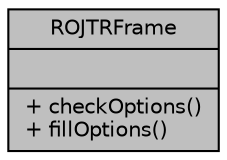 digraph "ROJTRFrame"
{
  edge [fontname="Helvetica",fontsize="10",labelfontname="Helvetica",labelfontsize="10"];
  node [fontname="Helvetica",fontsize="10",shape=record];
  Node1 [label="{ROJTRFrame\n||+ checkOptions()\l+ fillOptions()\l}",height=0.2,width=0.4,color="black", fillcolor="grey75", style="filled", fontcolor="black"];
}
